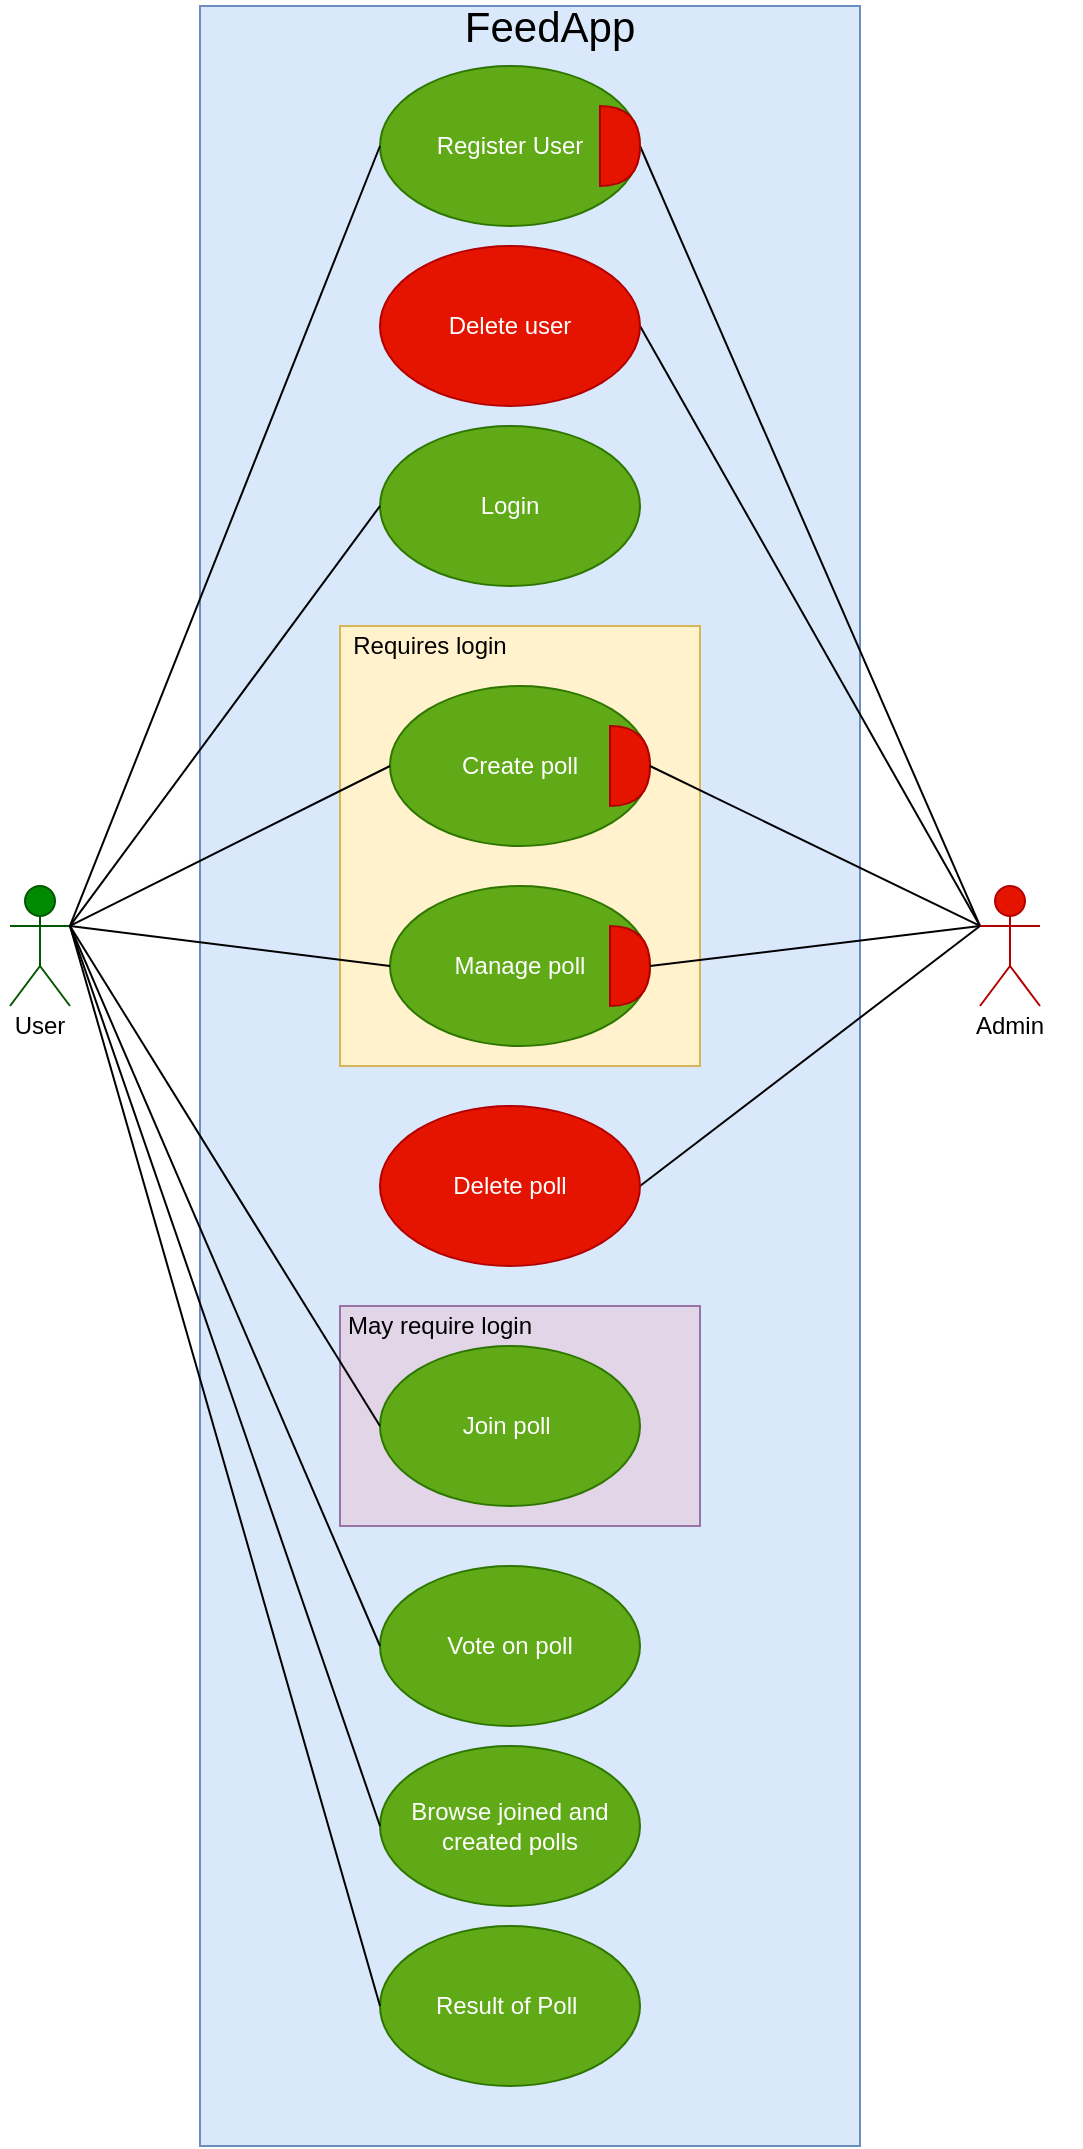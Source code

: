 <mxfile version="13.6.5" type="device"><diagram id="Zwbw14fpPl_yECt7zApd" name="Page-1"><mxGraphModel dx="1059" dy="1079" grid="1" gridSize="10" guides="1" tooltips="1" connect="1" arrows="1" fold="1" page="1" pageScale="1" pageWidth="850" pageHeight="1100" math="0" shadow="0"><root><mxCell id="0"/><mxCell id="1" parent="0"/><mxCell id="fuJDDaaDDWI-c7FiJTcW-1" value="User" style="shape=umlActor;verticalLabelPosition=bottom;verticalAlign=top;html=1;outlineConnect=0;fillColor=#008a00;strokeColor=#005700;fontColor=#ffffff;" vertex="1" parent="1"><mxGeometry x="25" y="510" width="30" height="60" as="geometry"/></mxCell><mxCell id="fuJDDaaDDWI-c7FiJTcW-2" value="" style="rounded=0;whiteSpace=wrap;html=1;fillColor=#dae8fc;strokeColor=#6c8ebf;" vertex="1" parent="1"><mxGeometry x="120" y="70" width="330" height="1070" as="geometry"/></mxCell><mxCell id="fuJDDaaDDWI-c7FiJTcW-62" style="edgeStyle=none;rounded=0;orthogonalLoop=1;jettySize=auto;html=1;exitX=0;exitY=0.333;exitDx=0;exitDy=0;exitPerimeter=0;entryX=1;entryY=0.5;entryDx=0;entryDy=0;entryPerimeter=0;endArrow=none;endFill=0;" edge="1" parent="1" source="fuJDDaaDDWI-c7FiJTcW-4" target="fuJDDaaDDWI-c7FiJTcW-48"><mxGeometry relative="1" as="geometry"/></mxCell><mxCell id="fuJDDaaDDWI-c7FiJTcW-66" style="edgeStyle=none;rounded=0;orthogonalLoop=1;jettySize=auto;html=1;exitX=0;exitY=0.333;exitDx=0;exitDy=0;exitPerimeter=0;entryX=1;entryY=0.5;entryDx=0;entryDy=0;endArrow=none;endFill=0;" edge="1" parent="1" source="fuJDDaaDDWI-c7FiJTcW-4" target="fuJDDaaDDWI-c7FiJTcW-47"><mxGeometry relative="1" as="geometry"/></mxCell><mxCell id="fuJDDaaDDWI-c7FiJTcW-69" style="edgeStyle=none;rounded=0;orthogonalLoop=1;jettySize=auto;html=1;exitX=0;exitY=0.333;exitDx=0;exitDy=0;exitPerimeter=0;entryX=1;entryY=0.5;entryDx=0;entryDy=0;endArrow=none;endFill=0;" edge="1" parent="1" source="fuJDDaaDDWI-c7FiJTcW-4" target="fuJDDaaDDWI-c7FiJTcW-36"><mxGeometry relative="1" as="geometry"/></mxCell><mxCell id="fuJDDaaDDWI-c7FiJTcW-4" value="Administrator" style="shape=umlActor;verticalLabelPosition=bottom;verticalAlign=top;html=1;outlineConnect=0;fillColor=#e51400;strokeColor=#B20000;fontColor=#ffffff;" vertex="1" parent="1"><mxGeometry x="510" y="510" width="30" height="60" as="geometry"/></mxCell><mxCell id="fuJDDaaDDWI-c7FiJTcW-5" value="Vote on poll" style="ellipse;whiteSpace=wrap;html=1;fillColor=#60a917;strokeColor=#2D7600;fontColor=#ffffff;" vertex="1" parent="1"><mxGeometry x="210" y="850" width="130" height="80" as="geometry"/></mxCell><mxCell id="fuJDDaaDDWI-c7FiJTcW-6" value="Result of Poll&amp;nbsp;" style="ellipse;whiteSpace=wrap;html=1;fillColor=#60a917;strokeColor=#2D7600;fontColor=#ffffff;" vertex="1" parent="1"><mxGeometry x="210" y="1030" width="130" height="80" as="geometry"/></mxCell><mxCell id="fuJDDaaDDWI-c7FiJTcW-7" value="Register User" style="ellipse;whiteSpace=wrap;html=1;fillColor=#60a917;strokeColor=#2D7600;fontColor=#ffffff;" vertex="1" parent="1"><mxGeometry x="210" y="100" width="130" height="80" as="geometry"/></mxCell><mxCell id="fuJDDaaDDWI-c7FiJTcW-8" value="Login" style="ellipse;whiteSpace=wrap;html=1;fillColor=#60a917;strokeColor=#2D7600;fontColor=#ffffff;" vertex="1" parent="1"><mxGeometry x="210" y="280" width="130" height="80" as="geometry"/></mxCell><mxCell id="fuJDDaaDDWI-c7FiJTcW-9" value="Browse joined and created polls" style="ellipse;whiteSpace=wrap;html=1;fillColor=#60a917;strokeColor=#2D7600;fontColor=#ffffff;" vertex="1" parent="1"><mxGeometry x="210" y="940" width="130" height="80" as="geometry"/></mxCell><mxCell id="fuJDDaaDDWI-c7FiJTcW-10" style="edgeStyle=none;rounded=0;orthogonalLoop=1;jettySize=auto;html=1;entryX=0;entryY=0.5;entryDx=0;entryDy=0;endArrow=none;endFill=0;exitX=1;exitY=0.333;exitDx=0;exitDy=0;exitPerimeter=0;" edge="1" parent="1" target="fuJDDaaDDWI-c7FiJTcW-6" source="fuJDDaaDDWI-c7FiJTcW-1"><mxGeometry relative="1" as="geometry"><mxPoint x="80" y="460" as="sourcePoint"/></mxGeometry></mxCell><mxCell id="fuJDDaaDDWI-c7FiJTcW-12" value="&lt;font style=&quot;font-size: 21px&quot;&gt;FeedApp&lt;/font&gt;" style="text;html=1;strokeColor=none;fillColor=none;align=center;verticalAlign=middle;whiteSpace=wrap;rounded=0;" vertex="1" parent="1"><mxGeometry x="275" y="70" width="40" height="20" as="geometry"/></mxCell><mxCell id="fuJDDaaDDWI-c7FiJTcW-13" value="" style="rounded=0;whiteSpace=wrap;html=1;fillColor=#fff2cc;strokeColor=#d6b656;" vertex="1" parent="1"><mxGeometry x="190" y="380" width="180" height="220" as="geometry"/></mxCell><mxCell id="fuJDDaaDDWI-c7FiJTcW-14" value="Create poll" style="ellipse;whiteSpace=wrap;html=1;fillColor=#60a917;strokeColor=#2D7600;fontColor=#ffffff;" vertex="1" parent="1"><mxGeometry x="215" y="410" width="130" height="80" as="geometry"/></mxCell><mxCell id="fuJDDaaDDWI-c7FiJTcW-17" value="" style="endArrow=none;html=1;exitX=1;exitY=0.333;exitDx=0;exitDy=0;exitPerimeter=0;entryX=0;entryY=0.5;entryDx=0;entryDy=0;endFill=0;" edge="1" parent="1" source="fuJDDaaDDWI-c7FiJTcW-1" target="fuJDDaaDDWI-c7FiJTcW-14"><mxGeometry width="50" height="50" relative="1" as="geometry"><mxPoint x="400" y="550" as="sourcePoint"/><mxPoint x="450" y="500" as="targetPoint"/></mxGeometry></mxCell><mxCell id="fuJDDaaDDWI-c7FiJTcW-18" style="edgeStyle=none;rounded=0;orthogonalLoop=1;jettySize=auto;html=1;exitX=0.5;exitY=0;exitDx=0;exitDy=0;" edge="1" parent="1" source="fuJDDaaDDWI-c7FiJTcW-13" target="fuJDDaaDDWI-c7FiJTcW-13"><mxGeometry relative="1" as="geometry"/></mxCell><mxCell id="fuJDDaaDDWI-c7FiJTcW-19" value="Requires login" style="text;html=1;strokeColor=none;fillColor=none;align=center;verticalAlign=middle;whiteSpace=wrap;rounded=0;" vertex="1" parent="1"><mxGeometry x="190" y="380" width="90" height="20" as="geometry"/></mxCell><mxCell id="fuJDDaaDDWI-c7FiJTcW-20" style="edgeStyle=none;rounded=0;orthogonalLoop=1;jettySize=auto;html=1;exitX=1;exitY=0.333;exitDx=0;exitDy=0;exitPerimeter=0;entryX=0;entryY=0.5;entryDx=0;entryDy=0;endArrow=none;endFill=0;" edge="1" parent="1" source="fuJDDaaDDWI-c7FiJTcW-1" target="fuJDDaaDDWI-c7FiJTcW-7"><mxGeometry relative="1" as="geometry"/></mxCell><mxCell id="fuJDDaaDDWI-c7FiJTcW-21" value="" style="rounded=0;whiteSpace=wrap;html=1;fillColor=#e1d5e7;strokeColor=#9673a6;" vertex="1" parent="1"><mxGeometry x="190" y="720" width="180" height="110" as="geometry"/></mxCell><mxCell id="fuJDDaaDDWI-c7FiJTcW-22" value="Join poll&amp;nbsp;" style="ellipse;whiteSpace=wrap;html=1;fillColor=#60a917;strokeColor=#2D7600;fontColor=#ffffff;" vertex="1" parent="1"><mxGeometry x="210" y="740" width="130" height="80" as="geometry"/></mxCell><mxCell id="fuJDDaaDDWI-c7FiJTcW-25" value="" style="endArrow=none;html=1;exitX=1;exitY=0.333;exitDx=0;exitDy=0;exitPerimeter=0;entryX=0;entryY=0.5;entryDx=0;entryDy=0;endFill=0;" edge="1" parent="1" source="fuJDDaaDDWI-c7FiJTcW-1" target="fuJDDaaDDWI-c7FiJTcW-22"><mxGeometry width="50" height="50" relative="1" as="geometry"><mxPoint x="400" y="550" as="sourcePoint"/><mxPoint x="450" y="500" as="targetPoint"/></mxGeometry></mxCell><mxCell id="fuJDDaaDDWI-c7FiJTcW-28" value="May require login" style="text;html=1;strokeColor=none;fillColor=none;align=center;verticalAlign=middle;whiteSpace=wrap;rounded=0;" vertex="1" parent="1"><mxGeometry x="190" y="720" width="100" height="20" as="geometry"/></mxCell><mxCell id="fuJDDaaDDWI-c7FiJTcW-29" value="Manage poll" style="ellipse;whiteSpace=wrap;html=1;fillColor=#60a917;strokeColor=#2D7600;fontColor=#ffffff;" vertex="1" parent="1"><mxGeometry x="215" y="510" width="130" height="80" as="geometry"/></mxCell><mxCell id="fuJDDaaDDWI-c7FiJTcW-30" value="" style="endArrow=none;html=1;entryX=0;entryY=0.5;entryDx=0;entryDy=0;exitX=1;exitY=0.333;exitDx=0;exitDy=0;exitPerimeter=0;endFill=0;" edge="1" parent="1" source="fuJDDaaDDWI-c7FiJTcW-1" target="fuJDDaaDDWI-c7FiJTcW-29"><mxGeometry width="50" height="50" relative="1" as="geometry"><mxPoint x="80" y="460" as="sourcePoint"/><mxPoint x="410" y="310" as="targetPoint"/><Array as="points"/></mxGeometry></mxCell><mxCell id="fuJDDaaDDWI-c7FiJTcW-33" style="edgeStyle=none;rounded=0;orthogonalLoop=1;jettySize=auto;html=1;exitX=1;exitY=0.333;exitDx=0;exitDy=0;exitPerimeter=0;entryX=0;entryY=0.5;entryDx=0;entryDy=0;endArrow=none;endFill=0;" edge="1" parent="1" source="fuJDDaaDDWI-c7FiJTcW-1" target="fuJDDaaDDWI-c7FiJTcW-5"><mxGeometry relative="1" as="geometry"/></mxCell><mxCell id="fuJDDaaDDWI-c7FiJTcW-34" style="edgeStyle=none;rounded=0;orthogonalLoop=1;jettySize=auto;html=1;exitX=0;exitY=0.25;exitDx=0;exitDy=0;dashed=1;" edge="1" parent="1" source="fuJDDaaDDWI-c7FiJTcW-21" target="fuJDDaaDDWI-c7FiJTcW-21"><mxGeometry relative="1" as="geometry"/></mxCell><mxCell id="fuJDDaaDDWI-c7FiJTcW-36" value="Delete poll" style="ellipse;whiteSpace=wrap;html=1;fillColor=#e51400;strokeColor=#B20000;fontColor=#ffffff;" vertex="1" parent="1"><mxGeometry x="210" y="620" width="130" height="80" as="geometry"/></mxCell><mxCell id="fuJDDaaDDWI-c7FiJTcW-45" value="User" style="text;html=1;strokeColor=none;fillColor=none;align=center;verticalAlign=middle;whiteSpace=wrap;rounded=0;" vertex="1" parent="1"><mxGeometry x="20" y="570" width="40" height="20" as="geometry"/></mxCell><mxCell id="fuJDDaaDDWI-c7FiJTcW-46" value="Admin" style="text;html=1;strokeColor=none;fillColor=none;align=center;verticalAlign=middle;whiteSpace=wrap;rounded=0;" vertex="1" parent="1"><mxGeometry x="505" y="570" width="40" height="20" as="geometry"/></mxCell><mxCell id="fuJDDaaDDWI-c7FiJTcW-47" value="Delete user" style="ellipse;whiteSpace=wrap;html=1;fillColor=#e51400;strokeColor=#B20000;fontColor=#ffffff;" vertex="1" parent="1"><mxGeometry x="210" y="190" width="130" height="80" as="geometry"/></mxCell><mxCell id="fuJDDaaDDWI-c7FiJTcW-48" value="" style="shape=or;whiteSpace=wrap;html=1;fillColor=#e51400;strokeColor=#B20000;fontColor=#ffffff;" vertex="1" parent="1"><mxGeometry x="320" y="120" width="20" height="40" as="geometry"/></mxCell><mxCell id="fuJDDaaDDWI-c7FiJTcW-49" value="" style="shape=or;whiteSpace=wrap;html=1;fillColor=#e51400;strokeColor=#B20000;fontColor=#ffffff;" vertex="1" parent="1"><mxGeometry x="325" y="530" width="20" height="40" as="geometry"/></mxCell><mxCell id="fuJDDaaDDWI-c7FiJTcW-52" value="" style="shape=or;whiteSpace=wrap;html=1;fillColor=#e51400;strokeColor=#B20000;fontColor=#ffffff;" vertex="1" parent="1"><mxGeometry x="325" y="430" width="20" height="40" as="geometry"/></mxCell><mxCell id="fuJDDaaDDWI-c7FiJTcW-56" style="rounded=0;orthogonalLoop=1;jettySize=auto;html=1;exitX=1;exitY=0.333;exitDx=0;exitDy=0;exitPerimeter=0;entryX=0;entryY=0.5;entryDx=0;entryDy=0;endArrow=none;endFill=0;" edge="1" parent="1" source="fuJDDaaDDWI-c7FiJTcW-1" target="fuJDDaaDDWI-c7FiJTcW-8"><mxGeometry relative="1" as="geometry"/></mxCell><mxCell id="fuJDDaaDDWI-c7FiJTcW-11" style="edgeStyle=none;rounded=0;orthogonalLoop=1;jettySize=auto;html=1;exitX=1;exitY=0.333;exitDx=0;exitDy=0;exitPerimeter=0;endArrow=none;endFill=0;entryX=0;entryY=0.5;entryDx=0;entryDy=0;" edge="1" parent="1" source="fuJDDaaDDWI-c7FiJTcW-1" target="fuJDDaaDDWI-c7FiJTcW-9"><mxGeometry relative="1" as="geometry"/></mxCell><mxCell id="fuJDDaaDDWI-c7FiJTcW-67" style="edgeStyle=none;rounded=0;orthogonalLoop=1;jettySize=auto;html=1;exitX=0;exitY=0.333;exitDx=0;exitDy=0;exitPerimeter=0;entryX=1;entryY=0.5;entryDx=0;entryDy=0;entryPerimeter=0;endArrow=none;endFill=0;" edge="1" parent="1" source="fuJDDaaDDWI-c7FiJTcW-4" target="fuJDDaaDDWI-c7FiJTcW-52"><mxGeometry relative="1" as="geometry"/></mxCell><mxCell id="fuJDDaaDDWI-c7FiJTcW-68" style="edgeStyle=none;rounded=0;orthogonalLoop=1;jettySize=auto;html=1;exitX=0;exitY=0.333;exitDx=0;exitDy=0;exitPerimeter=0;entryX=1;entryY=0.5;entryDx=0;entryDy=0;entryPerimeter=0;endArrow=none;endFill=0;" edge="1" parent="1" source="fuJDDaaDDWI-c7FiJTcW-4" target="fuJDDaaDDWI-c7FiJTcW-49"><mxGeometry relative="1" as="geometry"/></mxCell></root></mxGraphModel></diagram></mxfile>